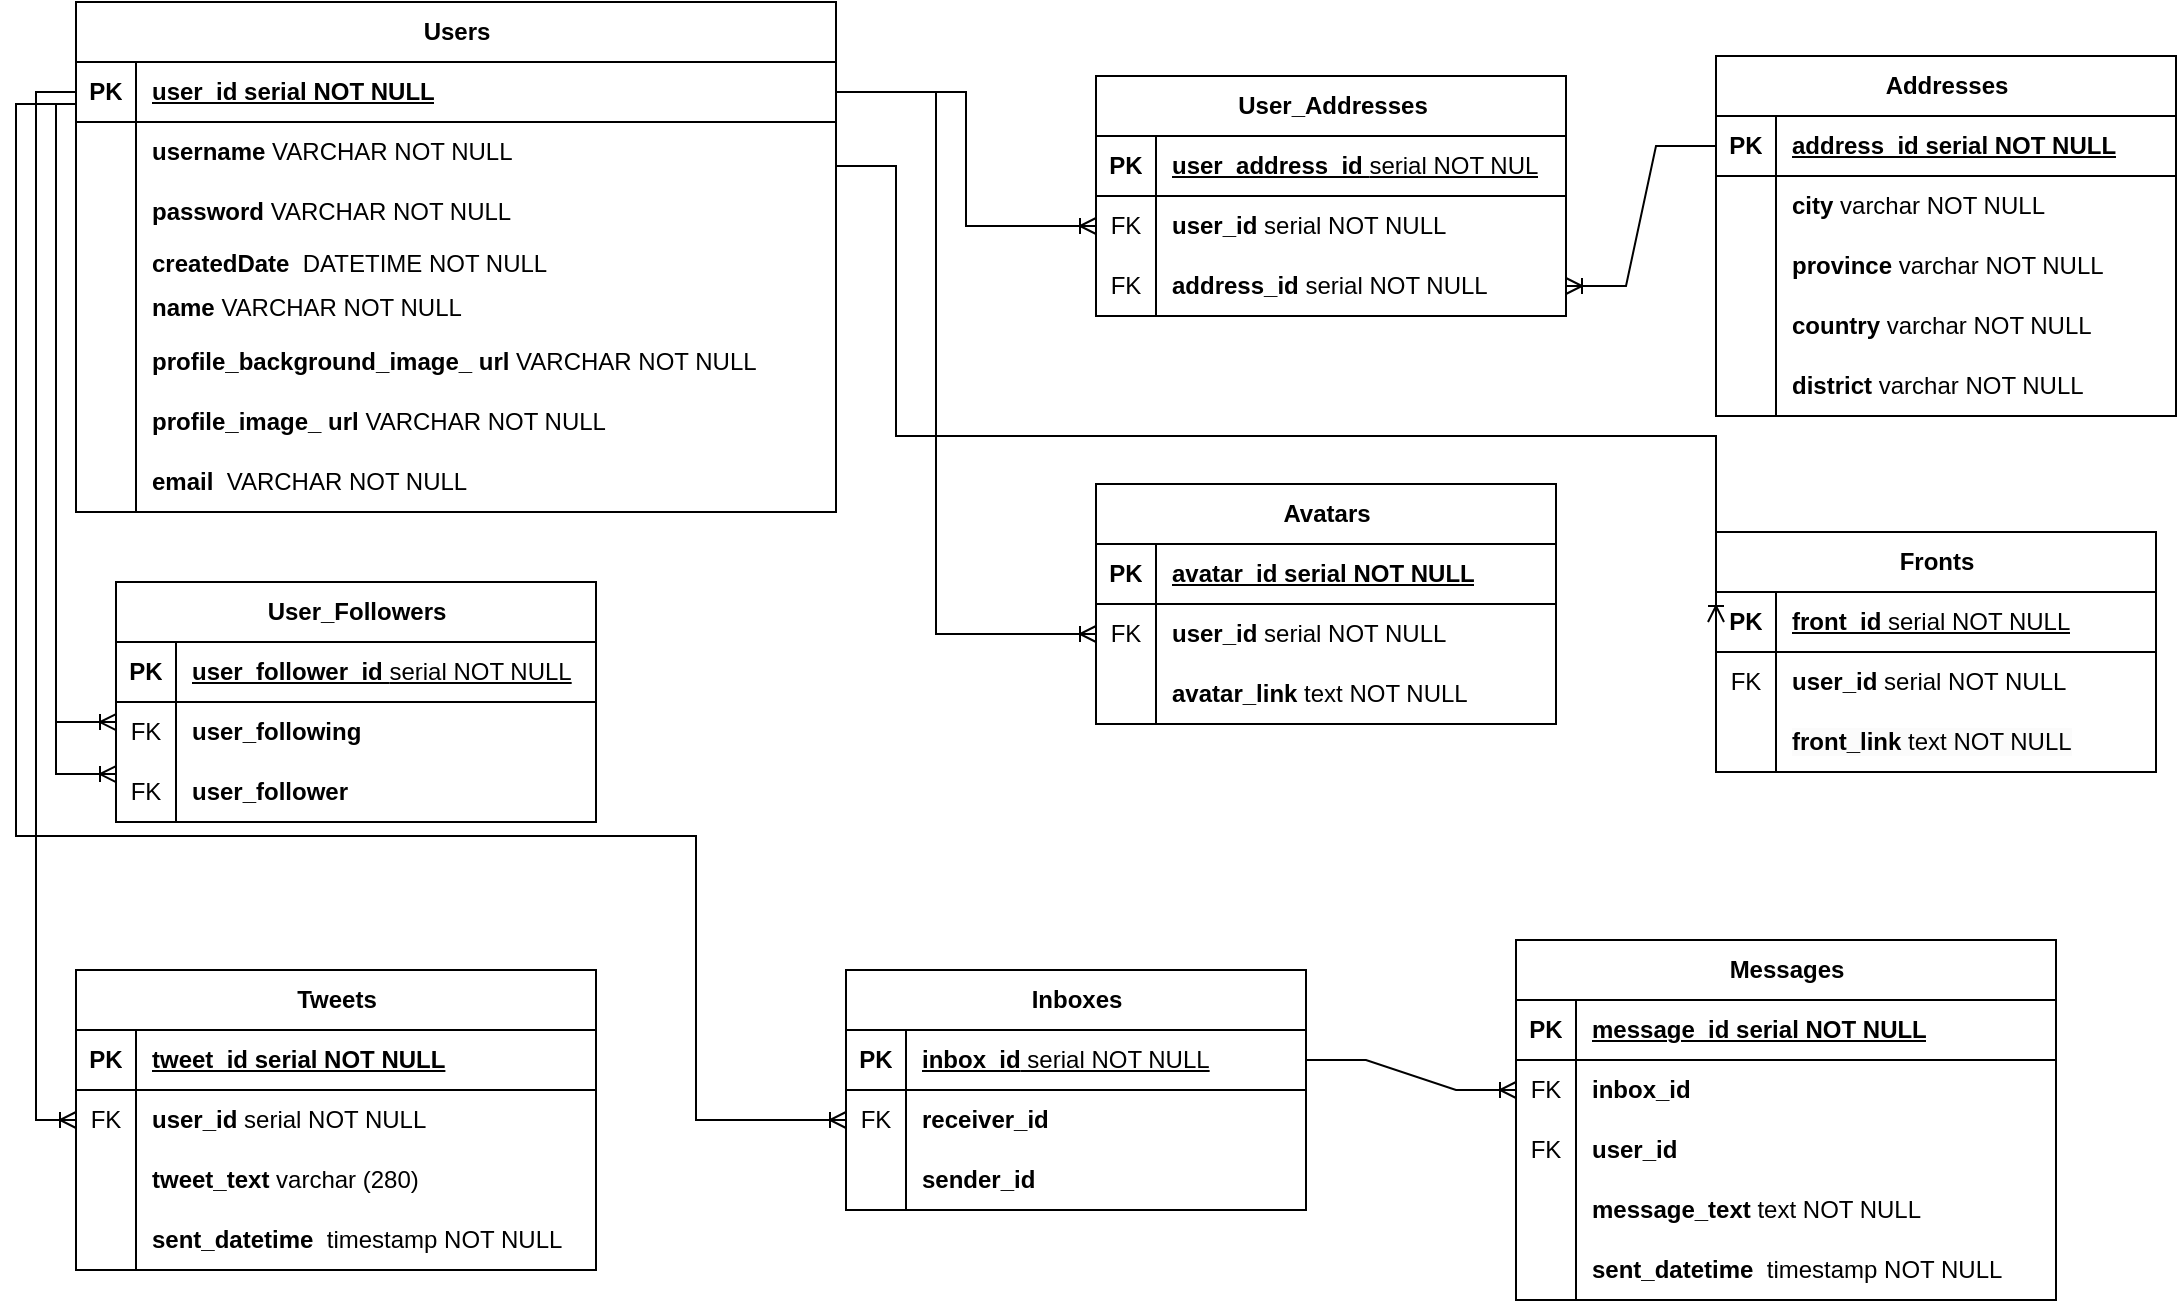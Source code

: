 <mxfile version="21.2.0" type="google">
  <diagram id="R2lEEEUBdFMjLlhIrx00" name="Page-1">
    <mxGraphModel grid="1" page="1" gridSize="10" guides="1" tooltips="1" connect="1" arrows="1" fold="1" pageScale="1" pageWidth="1169" pageHeight="827" math="0" shadow="0" extFonts="Permanent Marker^https://fonts.googleapis.com/css?family=Permanent+Marker">
      <root>
        <mxCell id="0" />
        <mxCell id="1" parent="0" />
        <mxCell id="iEauMh57L8c1Op7LTN9A-1" value="" style="shape=partialRectangle;overflow=hidden;connectable=0;fillColor=none;top=0;left=0;bottom=0;right=0;" vertex="1" parent="1">
          <mxGeometry x="50" y="156" width="30" height="30" as="geometry">
            <mxRectangle width="30" height="30" as="alternateBounds" />
          </mxGeometry>
        </mxCell>
        <mxCell id="iEauMh57L8c1Op7LTN9A-2" value="" style="shape=partialRectangle;collapsible=0;dropTarget=0;pointerEvents=0;fillColor=none;points=[[0,0.5],[1,0.5]];portConstraint=eastwest;top=0;left=0;right=0;bottom=0;movable=0;resizable=0;rotatable=0;deletable=0;editable=0;locked=1;connectable=0;" vertex="1" parent="1">
          <mxGeometry x="440" y="180" width="250" height="30" as="geometry" />
        </mxCell>
        <mxCell id="iEauMh57L8c1Op7LTN9A-3" value="" style="shape=partialRectangle;overflow=hidden;connectable=0;fillColor=none;top=0;left=0;bottom=0;right=0;" vertex="1" parent="iEauMh57L8c1Op7LTN9A-2">
          <mxGeometry width="30" height="30" as="geometry">
            <mxRectangle width="30" height="30" as="alternateBounds" />
          </mxGeometry>
        </mxCell>
        <mxCell id="iEauMh57L8c1Op7LTN9A-4" value="Users" style="shape=table;startSize=30;container=1;collapsible=1;childLayout=tableLayout;fixedRows=1;rowLines=0;fontStyle=1;align=center;resizeLast=1;html=1;" vertex="1" parent="1">
          <mxGeometry x="60" y="29" width="380" height="255" as="geometry" />
        </mxCell>
        <mxCell id="iEauMh57L8c1Op7LTN9A-5" value="" style="shape=tableRow;horizontal=0;startSize=0;swimlaneHead=0;swimlaneBody=0;fillColor=none;collapsible=0;dropTarget=0;points=[[0,0.5],[1,0.5]];portConstraint=eastwest;top=0;left=0;right=0;bottom=1;" vertex="1" parent="iEauMh57L8c1Op7LTN9A-4">
          <mxGeometry y="30" width="380" height="30" as="geometry" />
        </mxCell>
        <mxCell id="iEauMh57L8c1Op7LTN9A-6" value="PK" style="shape=partialRectangle;connectable=0;fillColor=none;top=0;left=0;bottom=0;right=0;fontStyle=1;overflow=hidden;whiteSpace=wrap;html=1;" vertex="1" parent="iEauMh57L8c1Op7LTN9A-5">
          <mxGeometry width="30" height="30" as="geometry">
            <mxRectangle width="30" height="30" as="alternateBounds" />
          </mxGeometry>
        </mxCell>
        <mxCell id="iEauMh57L8c1Op7LTN9A-7" value="user_id serial NOT NULL" style="shape=partialRectangle;connectable=0;fillColor=none;top=0;left=0;bottom=0;right=0;align=left;spacingLeft=6;fontStyle=5;overflow=hidden;whiteSpace=wrap;html=1;" vertex="1" parent="iEauMh57L8c1Op7LTN9A-5">
          <mxGeometry x="30" width="350" height="30" as="geometry">
            <mxRectangle width="350" height="30" as="alternateBounds" />
          </mxGeometry>
        </mxCell>
        <mxCell id="iEauMh57L8c1Op7LTN9A-8" value="" style="shape=tableRow;horizontal=0;startSize=0;swimlaneHead=0;swimlaneBody=0;fillColor=none;collapsible=0;dropTarget=0;points=[[0,0.5],[1,0.5]];portConstraint=eastwest;top=0;left=0;right=0;bottom=0;" vertex="1" parent="iEauMh57L8c1Op7LTN9A-4">
          <mxGeometry y="60" width="380" height="30" as="geometry" />
        </mxCell>
        <mxCell id="iEauMh57L8c1Op7LTN9A-9" value="" style="shape=partialRectangle;connectable=0;fillColor=none;top=0;left=0;bottom=0;right=0;editable=1;overflow=hidden;whiteSpace=wrap;html=1;" vertex="1" parent="iEauMh57L8c1Op7LTN9A-8">
          <mxGeometry width="30" height="30" as="geometry">
            <mxRectangle width="30" height="30" as="alternateBounds" />
          </mxGeometry>
        </mxCell>
        <mxCell id="iEauMh57L8c1Op7LTN9A-10" value="&lt;b&gt;username&lt;/b&gt; VARCHAR NOT NULL" style="shape=partialRectangle;connectable=0;fillColor=none;top=0;left=0;bottom=0;right=0;align=left;spacingLeft=6;overflow=hidden;whiteSpace=wrap;html=1;" vertex="1" parent="iEauMh57L8c1Op7LTN9A-8">
          <mxGeometry x="30" width="350" height="30" as="geometry">
            <mxRectangle width="350" height="30" as="alternateBounds" />
          </mxGeometry>
        </mxCell>
        <mxCell id="iEauMh57L8c1Op7LTN9A-11" value="" style="shape=tableRow;horizontal=0;startSize=0;swimlaneHead=0;swimlaneBody=0;fillColor=none;collapsible=0;dropTarget=0;points=[[0,0.5],[1,0.5]];portConstraint=eastwest;top=0;left=0;right=0;bottom=0;" vertex="1" parent="iEauMh57L8c1Op7LTN9A-4">
          <mxGeometry y="90" width="380" height="30" as="geometry" />
        </mxCell>
        <mxCell id="iEauMh57L8c1Op7LTN9A-12" value="" style="shape=partialRectangle;connectable=0;fillColor=none;top=0;left=0;bottom=0;right=0;editable=1;overflow=hidden;whiteSpace=wrap;html=1;" vertex="1" parent="iEauMh57L8c1Op7LTN9A-11">
          <mxGeometry width="30" height="30" as="geometry">
            <mxRectangle width="30" height="30" as="alternateBounds" />
          </mxGeometry>
        </mxCell>
        <mxCell id="iEauMh57L8c1Op7LTN9A-13" value="&lt;b&gt;password &lt;/b&gt;VARCHAR NOT NULL" style="shape=partialRectangle;connectable=0;fillColor=none;top=0;left=0;bottom=0;right=0;align=left;spacingLeft=6;overflow=hidden;whiteSpace=wrap;html=1;" vertex="1" parent="iEauMh57L8c1Op7LTN9A-11">
          <mxGeometry x="30" width="350" height="30" as="geometry">
            <mxRectangle width="350" height="30" as="alternateBounds" />
          </mxGeometry>
        </mxCell>
        <mxCell id="iEauMh57L8c1Op7LTN9A-14" value="" style="shape=tableRow;horizontal=0;startSize=0;swimlaneHead=0;swimlaneBody=0;fillColor=none;collapsible=0;dropTarget=0;points=[[0,0.5],[1,0.5]];portConstraint=eastwest;top=0;left=0;right=0;bottom=0;" vertex="1" parent="iEauMh57L8c1Op7LTN9A-4">
          <mxGeometry y="120" width="380" height="21" as="geometry" />
        </mxCell>
        <mxCell id="iEauMh57L8c1Op7LTN9A-15" value="" style="shape=partialRectangle;connectable=0;fillColor=none;top=0;left=0;bottom=0;right=0;editable=1;overflow=hidden;whiteSpace=wrap;html=1;" vertex="1" parent="iEauMh57L8c1Op7LTN9A-14">
          <mxGeometry width="30" height="21" as="geometry">
            <mxRectangle width="30" height="21" as="alternateBounds" />
          </mxGeometry>
        </mxCell>
        <mxCell id="iEauMh57L8c1Op7LTN9A-16" value="&lt;b&gt;createdDate&lt;/b&gt;&amp;nbsp; DATETIME NOT NULL" style="shape=partialRectangle;connectable=0;fillColor=none;top=0;left=0;bottom=0;right=0;align=left;spacingLeft=6;overflow=hidden;whiteSpace=wrap;html=1;" vertex="1" parent="iEauMh57L8c1Op7LTN9A-14">
          <mxGeometry x="30" width="350" height="21" as="geometry">
            <mxRectangle width="350" height="21" as="alternateBounds" />
          </mxGeometry>
        </mxCell>
        <mxCell id="iEauMh57L8c1Op7LTN9A-17" value="" style="shape=tableRow;horizontal=0;startSize=0;swimlaneHead=0;swimlaneBody=0;fillColor=none;collapsible=0;dropTarget=0;points=[[0,0.5],[1,0.5]];portConstraint=eastwest;top=0;left=0;right=0;bottom=0;" vertex="1" parent="iEauMh57L8c1Op7LTN9A-4">
          <mxGeometry y="141" width="380" height="24" as="geometry" />
        </mxCell>
        <mxCell id="iEauMh57L8c1Op7LTN9A-18" value="" style="shape=partialRectangle;connectable=0;fillColor=none;top=0;left=0;bottom=0;right=0;editable=1;overflow=hidden;whiteSpace=wrap;html=1;" vertex="1" parent="iEauMh57L8c1Op7LTN9A-17">
          <mxGeometry width="30" height="24" as="geometry">
            <mxRectangle width="30" height="24" as="alternateBounds" />
          </mxGeometry>
        </mxCell>
        <mxCell id="iEauMh57L8c1Op7LTN9A-19" value="&lt;b&gt;name &lt;/b&gt;VARCHAR NOT NULL" style="shape=partialRectangle;connectable=0;fillColor=none;top=0;left=0;bottom=0;right=0;align=left;spacingLeft=6;overflow=hidden;whiteSpace=wrap;html=1;" vertex="1" parent="iEauMh57L8c1Op7LTN9A-17">
          <mxGeometry x="30" width="350" height="24" as="geometry">
            <mxRectangle width="350" height="24" as="alternateBounds" />
          </mxGeometry>
        </mxCell>
        <mxCell id="sbYL983je4yupToHjWWg-1" value="" style="shape=tableRow;horizontal=0;startSize=0;swimlaneHead=0;swimlaneBody=0;fillColor=none;collapsible=0;dropTarget=0;points=[[0,0.5],[1,0.5]];portConstraint=eastwest;top=0;left=0;right=0;bottom=0;" vertex="1" parent="iEauMh57L8c1Op7LTN9A-4">
          <mxGeometry y="165" width="380" height="30" as="geometry" />
        </mxCell>
        <mxCell id="sbYL983je4yupToHjWWg-2" value="" style="shape=partialRectangle;connectable=0;fillColor=none;top=0;left=0;bottom=0;right=0;editable=1;overflow=hidden;whiteSpace=wrap;html=1;" vertex="1" parent="sbYL983je4yupToHjWWg-1">
          <mxGeometry width="30" height="30" as="geometry">
            <mxRectangle width="30" height="30" as="alternateBounds" />
          </mxGeometry>
        </mxCell>
        <mxCell id="sbYL983je4yupToHjWWg-3" value="&lt;b&gt;profile_background_image_ url&lt;/b&gt; VARCHAR NOT NULL" style="shape=partialRectangle;connectable=0;fillColor=none;top=0;left=0;bottom=0;right=0;align=left;spacingLeft=6;overflow=hidden;whiteSpace=wrap;html=1;" vertex="1" parent="sbYL983je4yupToHjWWg-1">
          <mxGeometry x="30" width="350" height="30" as="geometry">
            <mxRectangle width="350" height="30" as="alternateBounds" />
          </mxGeometry>
        </mxCell>
        <mxCell id="sbYL983je4yupToHjWWg-4" value="" style="shape=tableRow;horizontal=0;startSize=0;swimlaneHead=0;swimlaneBody=0;fillColor=none;collapsible=0;dropTarget=0;points=[[0,0.5],[1,0.5]];portConstraint=eastwest;top=0;left=0;right=0;bottom=0;" vertex="1" parent="iEauMh57L8c1Op7LTN9A-4">
          <mxGeometry y="195" width="380" height="30" as="geometry" />
        </mxCell>
        <mxCell id="sbYL983je4yupToHjWWg-5" value="" style="shape=partialRectangle;connectable=0;fillColor=none;top=0;left=0;bottom=0;right=0;editable=1;overflow=hidden;whiteSpace=wrap;html=1;" vertex="1" parent="sbYL983je4yupToHjWWg-4">
          <mxGeometry width="30" height="30" as="geometry">
            <mxRectangle width="30" height="30" as="alternateBounds" />
          </mxGeometry>
        </mxCell>
        <mxCell id="sbYL983je4yupToHjWWg-6" value="&lt;b&gt;profile_image_ url&lt;/b&gt; VARCHAR NOT NULL" style="shape=partialRectangle;connectable=1;fillColor=none;top=0;left=0;bottom=0;right=0;align=left;spacingLeft=6;overflow=hidden;whiteSpace=wrap;html=1;movable=1;resizable=1;rotatable=1;deletable=1;editable=1;locked=0;" vertex="1" parent="sbYL983je4yupToHjWWg-4">
          <mxGeometry x="30" width="350" height="30" as="geometry">
            <mxRectangle width="350" height="30" as="alternateBounds" />
          </mxGeometry>
        </mxCell>
        <mxCell id="sbYL983je4yupToHjWWg-29" value="" style="shape=tableRow;horizontal=0;startSize=0;swimlaneHead=0;swimlaneBody=0;fillColor=none;collapsible=0;dropTarget=0;points=[[0,0.5],[1,0.5]];portConstraint=eastwest;top=0;left=0;right=0;bottom=0;" vertex="1" parent="iEauMh57L8c1Op7LTN9A-4">
          <mxGeometry y="225" width="380" height="30" as="geometry" />
        </mxCell>
        <mxCell id="sbYL983je4yupToHjWWg-30" value="" style="shape=partialRectangle;connectable=0;fillColor=none;top=0;left=0;bottom=0;right=0;editable=1;overflow=hidden;whiteSpace=wrap;html=1;" vertex="1" parent="sbYL983je4yupToHjWWg-29">
          <mxGeometry width="30" height="30" as="geometry">
            <mxRectangle width="30" height="30" as="alternateBounds" />
          </mxGeometry>
        </mxCell>
        <mxCell id="sbYL983je4yupToHjWWg-31" value="&lt;b&gt;email&lt;/b&gt;&amp;nbsp; VARCHAR NOT NULL" style="shape=partialRectangle;connectable=0;fillColor=none;top=0;left=0;bottom=0;right=0;align=left;spacingLeft=6;overflow=hidden;whiteSpace=wrap;html=1;" vertex="1" parent="sbYL983je4yupToHjWWg-29">
          <mxGeometry x="30" width="350" height="30" as="geometry">
            <mxRectangle width="350" height="30" as="alternateBounds" />
          </mxGeometry>
        </mxCell>
        <mxCell id="iEauMh57L8c1Op7LTN9A-20" value="Addresses" style="shape=table;startSize=30;container=1;collapsible=1;childLayout=tableLayout;fixedRows=1;rowLines=0;fontStyle=1;align=center;resizeLast=1;html=1;" vertex="1" parent="1">
          <mxGeometry x="880" y="56" width="230" height="180" as="geometry" />
        </mxCell>
        <mxCell id="iEauMh57L8c1Op7LTN9A-21" value="" style="shape=tableRow;horizontal=0;startSize=0;swimlaneHead=0;swimlaneBody=0;fillColor=none;collapsible=0;dropTarget=0;points=[[0,0.5],[1,0.5]];portConstraint=eastwest;top=0;left=0;right=0;bottom=1;" vertex="1" parent="iEauMh57L8c1Op7LTN9A-20">
          <mxGeometry y="30" width="230" height="30" as="geometry" />
        </mxCell>
        <mxCell id="iEauMh57L8c1Op7LTN9A-22" value="PK" style="shape=partialRectangle;connectable=0;fillColor=none;top=0;left=0;bottom=0;right=0;fontStyle=1;overflow=hidden;whiteSpace=wrap;html=1;" vertex="1" parent="iEauMh57L8c1Op7LTN9A-21">
          <mxGeometry width="30" height="30" as="geometry">
            <mxRectangle width="30" height="30" as="alternateBounds" />
          </mxGeometry>
        </mxCell>
        <mxCell id="iEauMh57L8c1Op7LTN9A-23" value="address_id serial NOT NULL" style="shape=partialRectangle;connectable=0;fillColor=none;top=0;left=0;bottom=0;right=0;align=left;spacingLeft=6;fontStyle=5;overflow=hidden;whiteSpace=wrap;html=1;" vertex="1" parent="iEauMh57L8c1Op7LTN9A-21">
          <mxGeometry x="30" width="200" height="30" as="geometry">
            <mxRectangle width="200" height="30" as="alternateBounds" />
          </mxGeometry>
        </mxCell>
        <mxCell id="iEauMh57L8c1Op7LTN9A-24" value="" style="shape=tableRow;horizontal=0;startSize=0;swimlaneHead=0;swimlaneBody=0;fillColor=none;collapsible=0;dropTarget=0;points=[[0,0.5],[1,0.5]];portConstraint=eastwest;top=0;left=0;right=0;bottom=0;" vertex="1" parent="iEauMh57L8c1Op7LTN9A-20">
          <mxGeometry y="60" width="230" height="30" as="geometry" />
        </mxCell>
        <mxCell id="iEauMh57L8c1Op7LTN9A-25" value="" style="shape=partialRectangle;connectable=0;fillColor=none;top=0;left=0;bottom=0;right=0;editable=1;overflow=hidden;whiteSpace=wrap;html=1;" vertex="1" parent="iEauMh57L8c1Op7LTN9A-24">
          <mxGeometry width="30" height="30" as="geometry">
            <mxRectangle width="30" height="30" as="alternateBounds" />
          </mxGeometry>
        </mxCell>
        <mxCell id="iEauMh57L8c1Op7LTN9A-26" value="&lt;b&gt;city &lt;/b&gt;varchar NOT NULL" style="shape=partialRectangle;connectable=0;fillColor=none;top=0;left=0;bottom=0;right=0;align=left;spacingLeft=6;overflow=hidden;whiteSpace=wrap;html=1;" vertex="1" parent="iEauMh57L8c1Op7LTN9A-24">
          <mxGeometry x="30" width="200" height="30" as="geometry">
            <mxRectangle width="200" height="30" as="alternateBounds" />
          </mxGeometry>
        </mxCell>
        <mxCell id="iEauMh57L8c1Op7LTN9A-27" value="" style="shape=tableRow;horizontal=0;startSize=0;swimlaneHead=0;swimlaneBody=0;fillColor=none;collapsible=0;dropTarget=0;points=[[0,0.5],[1,0.5]];portConstraint=eastwest;top=0;left=0;right=0;bottom=0;" vertex="1" parent="iEauMh57L8c1Op7LTN9A-20">
          <mxGeometry y="90" width="230" height="30" as="geometry" />
        </mxCell>
        <mxCell id="iEauMh57L8c1Op7LTN9A-28" value="" style="shape=partialRectangle;connectable=0;fillColor=none;top=0;left=0;bottom=0;right=0;editable=1;overflow=hidden;whiteSpace=wrap;html=1;" vertex="1" parent="iEauMh57L8c1Op7LTN9A-27">
          <mxGeometry width="30" height="30" as="geometry">
            <mxRectangle width="30" height="30" as="alternateBounds" />
          </mxGeometry>
        </mxCell>
        <mxCell id="iEauMh57L8c1Op7LTN9A-29" value="&lt;b&gt;province&lt;/b&gt; varchar NOT NULL" style="shape=partialRectangle;connectable=0;fillColor=none;top=0;left=0;bottom=0;right=0;align=left;spacingLeft=6;overflow=hidden;whiteSpace=wrap;html=1;" vertex="1" parent="iEauMh57L8c1Op7LTN9A-27">
          <mxGeometry x="30" width="200" height="30" as="geometry">
            <mxRectangle width="200" height="30" as="alternateBounds" />
          </mxGeometry>
        </mxCell>
        <mxCell id="iEauMh57L8c1Op7LTN9A-30" value="" style="shape=tableRow;horizontal=0;startSize=0;swimlaneHead=0;swimlaneBody=0;fillColor=none;collapsible=0;dropTarget=0;points=[[0,0.5],[1,0.5]];portConstraint=eastwest;top=0;left=0;right=0;bottom=0;" vertex="1" parent="iEauMh57L8c1Op7LTN9A-20">
          <mxGeometry y="120" width="230" height="30" as="geometry" />
        </mxCell>
        <mxCell id="iEauMh57L8c1Op7LTN9A-31" value="" style="shape=partialRectangle;connectable=0;fillColor=none;top=0;left=0;bottom=0;right=0;editable=1;overflow=hidden;whiteSpace=wrap;html=1;" vertex="1" parent="iEauMh57L8c1Op7LTN9A-30">
          <mxGeometry width="30" height="30" as="geometry">
            <mxRectangle width="30" height="30" as="alternateBounds" />
          </mxGeometry>
        </mxCell>
        <mxCell id="iEauMh57L8c1Op7LTN9A-32" value="&lt;b&gt;country&lt;/b&gt; varchar NOT NULL" style="shape=partialRectangle;connectable=0;fillColor=none;top=0;left=0;bottom=0;right=0;align=left;spacingLeft=6;overflow=hidden;whiteSpace=wrap;html=1;" vertex="1" parent="iEauMh57L8c1Op7LTN9A-30">
          <mxGeometry x="30" width="200" height="30" as="geometry">
            <mxRectangle width="200" height="30" as="alternateBounds" />
          </mxGeometry>
        </mxCell>
        <mxCell id="iEauMh57L8c1Op7LTN9A-33" value="" style="shape=tableRow;horizontal=0;startSize=0;swimlaneHead=0;swimlaneBody=0;fillColor=none;collapsible=0;dropTarget=0;points=[[0,0.5],[1,0.5]];portConstraint=eastwest;top=0;left=0;right=0;bottom=0;" vertex="1" parent="iEauMh57L8c1Op7LTN9A-20">
          <mxGeometry y="150" width="230" height="30" as="geometry" />
        </mxCell>
        <mxCell id="iEauMh57L8c1Op7LTN9A-34" value="" style="shape=partialRectangle;connectable=0;fillColor=none;top=0;left=0;bottom=0;right=0;editable=1;overflow=hidden;whiteSpace=wrap;html=1;" vertex="1" parent="iEauMh57L8c1Op7LTN9A-33">
          <mxGeometry width="30" height="30" as="geometry">
            <mxRectangle width="30" height="30" as="alternateBounds" />
          </mxGeometry>
        </mxCell>
        <mxCell id="iEauMh57L8c1Op7LTN9A-35" value="&lt;b&gt;district&lt;/b&gt; varchar NOT NULL" style="shape=partialRectangle;connectable=0;fillColor=none;top=0;left=0;bottom=0;right=0;align=left;spacingLeft=6;overflow=hidden;whiteSpace=wrap;html=1;" vertex="1" parent="iEauMh57L8c1Op7LTN9A-33">
          <mxGeometry x="30" width="200" height="30" as="geometry">
            <mxRectangle width="200" height="30" as="alternateBounds" />
          </mxGeometry>
        </mxCell>
        <mxCell id="iEauMh57L8c1Op7LTN9A-36" value="User_Addresses" style="shape=table;startSize=30;container=1;collapsible=1;childLayout=tableLayout;fixedRows=1;rowLines=0;fontStyle=1;align=center;resizeLast=1;html=1;" vertex="1" parent="1">
          <mxGeometry x="570" y="66" width="235" height="120" as="geometry" />
        </mxCell>
        <mxCell id="iEauMh57L8c1Op7LTN9A-37" value="" style="shape=tableRow;horizontal=0;startSize=0;swimlaneHead=0;swimlaneBody=0;fillColor=none;collapsible=0;dropTarget=0;points=[[0,0.5],[1,0.5]];portConstraint=eastwest;top=0;left=0;right=0;bottom=1;" vertex="1" parent="iEauMh57L8c1Op7LTN9A-36">
          <mxGeometry y="30" width="235" height="30" as="geometry" />
        </mxCell>
        <mxCell id="iEauMh57L8c1Op7LTN9A-38" value="PK" style="shape=partialRectangle;connectable=0;fillColor=none;top=0;left=0;bottom=0;right=0;fontStyle=1;overflow=hidden;whiteSpace=wrap;html=1;" vertex="1" parent="iEauMh57L8c1Op7LTN9A-37">
          <mxGeometry width="30" height="30" as="geometry">
            <mxRectangle width="30" height="30" as="alternateBounds" />
          </mxGeometry>
        </mxCell>
        <mxCell id="iEauMh57L8c1Op7LTN9A-39" value="user_address_id &lt;span style=&quot;font-weight: normal;&quot;&gt;serial NOT NUL&lt;/span&gt;" style="shape=partialRectangle;connectable=0;fillColor=none;top=0;left=0;bottom=0;right=0;align=left;spacingLeft=6;fontStyle=5;overflow=hidden;whiteSpace=wrap;html=1;" vertex="1" parent="iEauMh57L8c1Op7LTN9A-37">
          <mxGeometry x="30" width="205" height="30" as="geometry">
            <mxRectangle width="205" height="30" as="alternateBounds" />
          </mxGeometry>
        </mxCell>
        <mxCell id="iEauMh57L8c1Op7LTN9A-40" value="" style="shape=tableRow;horizontal=0;startSize=0;swimlaneHead=0;swimlaneBody=0;fillColor=none;collapsible=0;dropTarget=0;points=[[0,0.5],[1,0.5]];portConstraint=eastwest;top=0;left=0;right=0;bottom=0;" vertex="1" parent="iEauMh57L8c1Op7LTN9A-36">
          <mxGeometry y="60" width="235" height="30" as="geometry" />
        </mxCell>
        <mxCell id="iEauMh57L8c1Op7LTN9A-41" value="FK" style="shape=partialRectangle;connectable=0;fillColor=none;top=0;left=0;bottom=0;right=0;editable=1;overflow=hidden;whiteSpace=wrap;html=1;" vertex="1" parent="iEauMh57L8c1Op7LTN9A-40">
          <mxGeometry width="30" height="30" as="geometry">
            <mxRectangle width="30" height="30" as="alternateBounds" />
          </mxGeometry>
        </mxCell>
        <mxCell id="iEauMh57L8c1Op7LTN9A-42" value="&lt;b&gt;user_id &lt;/b&gt;serial NOT NULL" style="shape=partialRectangle;connectable=0;fillColor=none;top=0;left=0;bottom=0;right=0;align=left;spacingLeft=6;overflow=hidden;whiteSpace=wrap;html=1;" vertex="1" parent="iEauMh57L8c1Op7LTN9A-40">
          <mxGeometry x="30" width="205" height="30" as="geometry">
            <mxRectangle width="205" height="30" as="alternateBounds" />
          </mxGeometry>
        </mxCell>
        <mxCell id="iEauMh57L8c1Op7LTN9A-43" value="" style="shape=tableRow;horizontal=0;startSize=0;swimlaneHead=0;swimlaneBody=0;fillColor=none;collapsible=0;dropTarget=0;points=[[0,0.5],[1,0.5]];portConstraint=eastwest;top=0;left=0;right=0;bottom=0;" vertex="1" parent="iEauMh57L8c1Op7LTN9A-36">
          <mxGeometry y="90" width="235" height="30" as="geometry" />
        </mxCell>
        <mxCell id="iEauMh57L8c1Op7LTN9A-44" value="FK" style="shape=partialRectangle;connectable=0;fillColor=none;top=0;left=0;bottom=0;right=0;editable=1;overflow=hidden;whiteSpace=wrap;html=1;" vertex="1" parent="iEauMh57L8c1Op7LTN9A-43">
          <mxGeometry width="30" height="30" as="geometry">
            <mxRectangle width="30" height="30" as="alternateBounds" />
          </mxGeometry>
        </mxCell>
        <mxCell id="iEauMh57L8c1Op7LTN9A-45" value="&lt;b&gt;address_id&amp;nbsp;&lt;/b&gt;serial NOT NULL" style="shape=partialRectangle;connectable=0;fillColor=none;top=0;left=0;bottom=0;right=0;align=left;spacingLeft=6;overflow=hidden;whiteSpace=wrap;html=1;" vertex="1" parent="iEauMh57L8c1Op7LTN9A-43">
          <mxGeometry x="30" width="205" height="30" as="geometry">
            <mxRectangle width="205" height="30" as="alternateBounds" />
          </mxGeometry>
        </mxCell>
        <mxCell id="iEauMh57L8c1Op7LTN9A-49" value="" style="edgeStyle=elbowEdgeStyle;fontSize=12;html=1;endArrow=ERoneToMany;rounded=0;exitX=1;exitY=0.5;exitDx=0;exitDy=0;entryX=0;entryY=0.5;entryDx=0;entryDy=0;" edge="1" parent="1" source="iEauMh57L8c1Op7LTN9A-5" target="iEauMh57L8c1Op7LTN9A-40">
          <mxGeometry width="100" height="100" relative="1" as="geometry">
            <mxPoint x="271" y="236" as="sourcePoint" />
            <mxPoint x="371" y="136" as="targetPoint" />
          </mxGeometry>
        </mxCell>
        <mxCell id="iEauMh57L8c1Op7LTN9A-50" value="" style="edgeStyle=entityRelationEdgeStyle;fontSize=12;html=1;endArrow=ERoneToMany;rounded=0;entryX=1;entryY=0.5;entryDx=0;entryDy=0;exitX=0;exitY=0.5;exitDx=0;exitDy=0;" edge="1" parent="1" source="iEauMh57L8c1Op7LTN9A-21" target="iEauMh57L8c1Op7LTN9A-43">
          <mxGeometry width="100" height="100" relative="1" as="geometry">
            <mxPoint x="395" y="236" as="sourcePoint" />
            <mxPoint x="495" y="136" as="targetPoint" />
          </mxGeometry>
        </mxCell>
        <mxCell id="iEauMh57L8c1Op7LTN9A-51" value="Avatars" style="shape=table;startSize=30;container=1;collapsible=1;childLayout=tableLayout;fixedRows=1;rowLines=0;fontStyle=1;align=center;resizeLast=1;html=1;" vertex="1" parent="1">
          <mxGeometry x="570" y="270" width="230" height="120" as="geometry" />
        </mxCell>
        <mxCell id="iEauMh57L8c1Op7LTN9A-52" value="" style="shape=tableRow;horizontal=0;startSize=0;swimlaneHead=0;swimlaneBody=0;fillColor=none;collapsible=0;dropTarget=0;points=[[0,0.5],[1,0.5]];portConstraint=eastwest;top=0;left=0;right=0;bottom=1;" vertex="1" parent="iEauMh57L8c1Op7LTN9A-51">
          <mxGeometry y="30" width="230" height="30" as="geometry" />
        </mxCell>
        <mxCell id="iEauMh57L8c1Op7LTN9A-53" value="PK" style="shape=partialRectangle;connectable=0;fillColor=none;top=0;left=0;bottom=0;right=0;fontStyle=1;overflow=hidden;whiteSpace=wrap;html=1;" vertex="1" parent="iEauMh57L8c1Op7LTN9A-52">
          <mxGeometry width="30" height="30" as="geometry">
            <mxRectangle width="30" height="30" as="alternateBounds" />
          </mxGeometry>
        </mxCell>
        <mxCell id="iEauMh57L8c1Op7LTN9A-54" value="avatar_id serial NOT NULL" style="shape=partialRectangle;connectable=0;fillColor=none;top=0;left=0;bottom=0;right=0;align=left;spacingLeft=6;fontStyle=5;overflow=hidden;whiteSpace=wrap;html=1;" vertex="1" parent="iEauMh57L8c1Op7LTN9A-52">
          <mxGeometry x="30" width="200" height="30" as="geometry">
            <mxRectangle width="200" height="30" as="alternateBounds" />
          </mxGeometry>
        </mxCell>
        <mxCell id="iEauMh57L8c1Op7LTN9A-55" value="" style="shape=tableRow;horizontal=0;startSize=0;swimlaneHead=0;swimlaneBody=0;fillColor=none;collapsible=0;dropTarget=0;points=[[0,0.5],[1,0.5]];portConstraint=eastwest;top=0;left=0;right=0;bottom=0;" vertex="1" parent="iEauMh57L8c1Op7LTN9A-51">
          <mxGeometry y="60" width="230" height="30" as="geometry" />
        </mxCell>
        <mxCell id="iEauMh57L8c1Op7LTN9A-56" value="FK" style="shape=partialRectangle;connectable=0;fillColor=none;top=0;left=0;bottom=0;right=0;editable=1;overflow=hidden;whiteSpace=wrap;html=1;" vertex="1" parent="iEauMh57L8c1Op7LTN9A-55">
          <mxGeometry width="30" height="30" as="geometry">
            <mxRectangle width="30" height="30" as="alternateBounds" />
          </mxGeometry>
        </mxCell>
        <mxCell id="iEauMh57L8c1Op7LTN9A-57" value="&lt;b style=&quot;border-color: var(--border-color);&quot;&gt;user_id&amp;nbsp;&lt;/b&gt;serial NOT NULL" style="shape=partialRectangle;connectable=0;fillColor=none;top=0;left=0;bottom=0;right=0;align=left;spacingLeft=6;overflow=hidden;whiteSpace=wrap;html=1;" vertex="1" parent="iEauMh57L8c1Op7LTN9A-55">
          <mxGeometry x="30" width="200" height="30" as="geometry">
            <mxRectangle width="200" height="30" as="alternateBounds" />
          </mxGeometry>
        </mxCell>
        <mxCell id="iEauMh57L8c1Op7LTN9A-58" value="" style="shape=tableRow;horizontal=0;startSize=0;swimlaneHead=0;swimlaneBody=0;fillColor=none;collapsible=0;dropTarget=0;points=[[0,0.5],[1,0.5]];portConstraint=eastwest;top=0;left=0;right=0;bottom=0;" vertex="1" parent="iEauMh57L8c1Op7LTN9A-51">
          <mxGeometry y="90" width="230" height="30" as="geometry" />
        </mxCell>
        <mxCell id="iEauMh57L8c1Op7LTN9A-59" value="" style="shape=partialRectangle;connectable=0;fillColor=none;top=0;left=0;bottom=0;right=0;editable=1;overflow=hidden;whiteSpace=wrap;html=1;" vertex="1" parent="iEauMh57L8c1Op7LTN9A-58">
          <mxGeometry width="30" height="30" as="geometry">
            <mxRectangle width="30" height="30" as="alternateBounds" />
          </mxGeometry>
        </mxCell>
        <mxCell id="iEauMh57L8c1Op7LTN9A-60" value="&lt;b&gt;avatar_link &lt;/b&gt;text NOT NULL" style="shape=partialRectangle;connectable=0;fillColor=none;top=0;left=0;bottom=0;right=0;align=left;spacingLeft=6;overflow=hidden;whiteSpace=wrap;html=1;" vertex="1" parent="iEauMh57L8c1Op7LTN9A-58">
          <mxGeometry x="30" width="200" height="30" as="geometry">
            <mxRectangle width="200" height="30" as="alternateBounds" />
          </mxGeometry>
        </mxCell>
        <mxCell id="iEauMh57L8c1Op7LTN9A-61" value="" style="edgeStyle=elbowEdgeStyle;fontSize=12;html=1;endArrow=ERoneToMany;rounded=0;exitX=1;exitY=0.5;exitDx=0;exitDy=0;entryX=0;entryY=0.5;entryDx=0;entryDy=0;" edge="1" parent="1" source="iEauMh57L8c1Op7LTN9A-5" target="iEauMh57L8c1Op7LTN9A-55">
          <mxGeometry width="100" height="100" relative="1" as="geometry">
            <mxPoint x="271" y="386" as="sourcePoint" />
            <mxPoint x="371" y="286" as="targetPoint" />
            <Array as="points">
              <mxPoint x="490" y="210" />
              <mxPoint x="291" y="266" />
            </Array>
          </mxGeometry>
        </mxCell>
        <mxCell id="iEauMh57L8c1Op7LTN9A-62" value="Tweets" style="shape=table;startSize=30;container=1;collapsible=1;childLayout=tableLayout;fixedRows=1;rowLines=0;fontStyle=1;align=center;resizeLast=1;html=1;" vertex="1" parent="1">
          <mxGeometry x="60" y="513" width="260" height="150" as="geometry" />
        </mxCell>
        <mxCell id="iEauMh57L8c1Op7LTN9A-63" value="" style="shape=tableRow;horizontal=0;startSize=0;swimlaneHead=0;swimlaneBody=0;fillColor=none;collapsible=0;dropTarget=0;points=[[0,0.5],[1,0.5]];portConstraint=eastwest;top=0;left=0;right=0;bottom=1;" vertex="1" parent="iEauMh57L8c1Op7LTN9A-62">
          <mxGeometry y="30" width="260" height="30" as="geometry" />
        </mxCell>
        <mxCell id="iEauMh57L8c1Op7LTN9A-64" value="PK" style="shape=partialRectangle;connectable=0;fillColor=none;top=0;left=0;bottom=0;right=0;fontStyle=1;overflow=hidden;whiteSpace=wrap;html=1;" vertex="1" parent="iEauMh57L8c1Op7LTN9A-63">
          <mxGeometry width="30" height="30" as="geometry">
            <mxRectangle width="30" height="30" as="alternateBounds" />
          </mxGeometry>
        </mxCell>
        <mxCell id="iEauMh57L8c1Op7LTN9A-65" value="tweet_id serial NOT NULL" style="shape=partialRectangle;connectable=0;fillColor=none;top=0;left=0;bottom=0;right=0;align=left;spacingLeft=6;fontStyle=5;overflow=hidden;whiteSpace=wrap;html=1;" vertex="1" parent="iEauMh57L8c1Op7LTN9A-63">
          <mxGeometry x="30" width="230" height="30" as="geometry">
            <mxRectangle width="230" height="30" as="alternateBounds" />
          </mxGeometry>
        </mxCell>
        <mxCell id="iEauMh57L8c1Op7LTN9A-66" value="" style="shape=tableRow;horizontal=0;startSize=0;swimlaneHead=0;swimlaneBody=0;fillColor=none;collapsible=0;dropTarget=0;points=[[0,0.5],[1,0.5]];portConstraint=eastwest;top=0;left=0;right=0;bottom=0;" vertex="1" parent="iEauMh57L8c1Op7LTN9A-62">
          <mxGeometry y="60" width="260" height="30" as="geometry" />
        </mxCell>
        <mxCell id="iEauMh57L8c1Op7LTN9A-67" value="FK" style="shape=partialRectangle;connectable=0;fillColor=none;top=0;left=0;bottom=0;right=0;editable=1;overflow=hidden;whiteSpace=wrap;html=1;" vertex="1" parent="iEauMh57L8c1Op7LTN9A-66">
          <mxGeometry width="30" height="30" as="geometry">
            <mxRectangle width="30" height="30" as="alternateBounds" />
          </mxGeometry>
        </mxCell>
        <mxCell id="iEauMh57L8c1Op7LTN9A-68" value="&lt;b&gt;user_id&lt;/b&gt; serial NOT NULL" style="shape=partialRectangle;connectable=0;fillColor=none;top=0;left=0;bottom=0;right=0;align=left;spacingLeft=6;overflow=hidden;whiteSpace=wrap;html=1;" vertex="1" parent="iEauMh57L8c1Op7LTN9A-66">
          <mxGeometry x="30" width="230" height="30" as="geometry">
            <mxRectangle width="230" height="30" as="alternateBounds" />
          </mxGeometry>
        </mxCell>
        <mxCell id="iEauMh57L8c1Op7LTN9A-69" value="" style="shape=tableRow;horizontal=0;startSize=0;swimlaneHead=0;swimlaneBody=0;fillColor=none;collapsible=0;dropTarget=0;points=[[0,0.5],[1,0.5]];portConstraint=eastwest;top=0;left=0;right=0;bottom=0;" vertex="1" parent="iEauMh57L8c1Op7LTN9A-62">
          <mxGeometry y="90" width="260" height="30" as="geometry" />
        </mxCell>
        <mxCell id="iEauMh57L8c1Op7LTN9A-70" value="" style="shape=partialRectangle;connectable=0;fillColor=none;top=0;left=0;bottom=0;right=0;editable=1;overflow=hidden;whiteSpace=wrap;html=1;" vertex="1" parent="iEauMh57L8c1Op7LTN9A-69">
          <mxGeometry width="30" height="30" as="geometry">
            <mxRectangle width="30" height="30" as="alternateBounds" />
          </mxGeometry>
        </mxCell>
        <mxCell id="iEauMh57L8c1Op7LTN9A-71" value="&lt;b&gt;tweet_text &lt;/b&gt;varchar (280)&amp;nbsp;" style="shape=partialRectangle;connectable=0;fillColor=none;top=0;left=0;bottom=0;right=0;align=left;spacingLeft=6;overflow=hidden;whiteSpace=wrap;html=1;" vertex="1" parent="iEauMh57L8c1Op7LTN9A-69">
          <mxGeometry x="30" width="230" height="30" as="geometry">
            <mxRectangle width="230" height="30" as="alternateBounds" />
          </mxGeometry>
        </mxCell>
        <mxCell id="iEauMh57L8c1Op7LTN9A-72" value="" style="shape=tableRow;horizontal=0;startSize=0;swimlaneHead=0;swimlaneBody=0;fillColor=none;collapsible=0;dropTarget=0;points=[[0,0.5],[1,0.5]];portConstraint=eastwest;top=0;left=0;right=0;bottom=0;" vertex="1" parent="iEauMh57L8c1Op7LTN9A-62">
          <mxGeometry y="120" width="260" height="30" as="geometry" />
        </mxCell>
        <mxCell id="iEauMh57L8c1Op7LTN9A-73" value="" style="shape=partialRectangle;connectable=0;fillColor=none;top=0;left=0;bottom=0;right=0;editable=1;overflow=hidden;whiteSpace=wrap;html=1;" vertex="1" parent="iEauMh57L8c1Op7LTN9A-72">
          <mxGeometry width="30" height="30" as="geometry">
            <mxRectangle width="30" height="30" as="alternateBounds" />
          </mxGeometry>
        </mxCell>
        <mxCell id="iEauMh57L8c1Op7LTN9A-74" value="&lt;b style=&quot;border-color: var(--border-color);&quot;&gt;sent_datetime&amp;nbsp;&amp;nbsp;&lt;/b&gt;timestamp NOT NULL " style="shape=partialRectangle;connectable=0;fillColor=none;top=0;left=0;bottom=0;right=0;align=left;spacingLeft=6;overflow=hidden;whiteSpace=wrap;html=1;" vertex="1" parent="iEauMh57L8c1Op7LTN9A-72">
          <mxGeometry x="30" width="230" height="30" as="geometry">
            <mxRectangle width="230" height="30" as="alternateBounds" />
          </mxGeometry>
        </mxCell>
        <mxCell id="iEauMh57L8c1Op7LTN9A-75" value="Fronts" style="shape=table;startSize=30;container=1;collapsible=1;childLayout=tableLayout;fixedRows=1;rowLines=0;fontStyle=1;align=center;resizeLast=1;html=1;" vertex="1" parent="1">
          <mxGeometry x="880" y="294" width="220" height="120" as="geometry" />
        </mxCell>
        <mxCell id="iEauMh57L8c1Op7LTN9A-76" value="" style="shape=tableRow;horizontal=0;startSize=0;swimlaneHead=0;swimlaneBody=0;fillColor=none;collapsible=0;dropTarget=0;points=[[0,0.5],[1,0.5]];portConstraint=eastwest;top=0;left=0;right=0;bottom=1;" vertex="1" parent="iEauMh57L8c1Op7LTN9A-75">
          <mxGeometry y="30" width="220" height="30" as="geometry" />
        </mxCell>
        <mxCell id="iEauMh57L8c1Op7LTN9A-77" value="PK" style="shape=partialRectangle;connectable=0;fillColor=none;top=0;left=0;bottom=0;right=0;fontStyle=1;overflow=hidden;whiteSpace=wrap;html=1;" vertex="1" parent="iEauMh57L8c1Op7LTN9A-76">
          <mxGeometry width="30" height="30" as="geometry">
            <mxRectangle width="30" height="30" as="alternateBounds" />
          </mxGeometry>
        </mxCell>
        <mxCell id="iEauMh57L8c1Op7LTN9A-78" value="front_id &lt;span style=&quot;font-weight: normal;&quot;&gt;serial NOT NULL&lt;/span&gt;" style="shape=partialRectangle;connectable=0;fillColor=none;top=0;left=0;bottom=0;right=0;align=left;spacingLeft=6;fontStyle=5;overflow=hidden;whiteSpace=wrap;html=1;" vertex="1" parent="iEauMh57L8c1Op7LTN9A-76">
          <mxGeometry x="30" width="190" height="30" as="geometry">
            <mxRectangle width="190" height="30" as="alternateBounds" />
          </mxGeometry>
        </mxCell>
        <mxCell id="iEauMh57L8c1Op7LTN9A-79" value="" style="shape=tableRow;horizontal=0;startSize=0;swimlaneHead=0;swimlaneBody=0;fillColor=none;collapsible=0;dropTarget=0;points=[[0,0.5],[1,0.5]];portConstraint=eastwest;top=0;left=0;right=0;bottom=0;" vertex="1" parent="iEauMh57L8c1Op7LTN9A-75">
          <mxGeometry y="60" width="220" height="30" as="geometry" />
        </mxCell>
        <mxCell id="iEauMh57L8c1Op7LTN9A-80" value="FK" style="shape=partialRectangle;connectable=0;fillColor=none;top=0;left=0;bottom=0;right=0;editable=1;overflow=hidden;whiteSpace=wrap;html=1;" vertex="1" parent="iEauMh57L8c1Op7LTN9A-79">
          <mxGeometry width="30" height="30" as="geometry">
            <mxRectangle width="30" height="30" as="alternateBounds" />
          </mxGeometry>
        </mxCell>
        <mxCell id="iEauMh57L8c1Op7LTN9A-81" value="&lt;b style=&quot;border-color: var(--border-color);&quot;&gt;user_id&amp;nbsp;&lt;/b&gt;serial NOT NULL" style="shape=partialRectangle;connectable=0;fillColor=none;top=0;left=0;bottom=0;right=0;align=left;spacingLeft=6;overflow=hidden;whiteSpace=wrap;html=1;" vertex="1" parent="iEauMh57L8c1Op7LTN9A-79">
          <mxGeometry x="30" width="190" height="30" as="geometry">
            <mxRectangle width="190" height="30" as="alternateBounds" />
          </mxGeometry>
        </mxCell>
        <mxCell id="iEauMh57L8c1Op7LTN9A-82" value="" style="shape=tableRow;horizontal=0;startSize=0;swimlaneHead=0;swimlaneBody=0;fillColor=none;collapsible=0;dropTarget=0;points=[[0,0.5],[1,0.5]];portConstraint=eastwest;top=0;left=0;right=0;bottom=0;" vertex="1" parent="iEauMh57L8c1Op7LTN9A-75">
          <mxGeometry y="90" width="220" height="30" as="geometry" />
        </mxCell>
        <mxCell id="iEauMh57L8c1Op7LTN9A-83" value="" style="shape=partialRectangle;connectable=0;fillColor=none;top=0;left=0;bottom=0;right=0;editable=1;overflow=hidden;whiteSpace=wrap;html=1;" vertex="1" parent="iEauMh57L8c1Op7LTN9A-82">
          <mxGeometry width="30" height="30" as="geometry">
            <mxRectangle width="30" height="30" as="alternateBounds" />
          </mxGeometry>
        </mxCell>
        <mxCell id="iEauMh57L8c1Op7LTN9A-84" value="&lt;b style=&quot;border-color: var(--border-color); color: rgb(0, 0, 0); font-family: Helvetica; font-size: 12px; font-style: normal; font-variant-ligatures: normal; font-variant-caps: normal; letter-spacing: normal; orphans: 2; text-align: left; text-indent: 0px; text-transform: none; widows: 2; word-spacing: 0px; -webkit-text-stroke-width: 0px; background-color: rgb(251, 251, 251); text-decoration-thickness: initial; text-decoration-style: initial; text-decoration-color: initial;&quot;&gt;front_link&lt;span&gt;&amp;nbsp;&lt;/span&gt;&lt;/b&gt;&lt;span style=&quot;color: rgb(0, 0, 0); font-family: Helvetica; font-size: 12px; font-style: normal; font-variant-ligatures: normal; font-variant-caps: normal; font-weight: 400; letter-spacing: normal; orphans: 2; text-align: left; text-indent: 0px; text-transform: none; widows: 2; word-spacing: 0px; -webkit-text-stroke-width: 0px; background-color: rgb(251, 251, 251); text-decoration-thickness: initial; text-decoration-style: initial; text-decoration-color: initial; float: none; display: inline !important;&quot;&gt;text NOT NULL&lt;/span&gt;" style="shape=partialRectangle;connectable=0;fillColor=none;top=0;left=0;bottom=0;right=0;align=left;spacingLeft=6;overflow=hidden;whiteSpace=wrap;html=1;" vertex="1" parent="iEauMh57L8c1Op7LTN9A-82">
          <mxGeometry x="30" width="190" height="30" as="geometry">
            <mxRectangle width="190" height="30" as="alternateBounds" />
          </mxGeometry>
        </mxCell>
        <mxCell id="iEauMh57L8c1Op7LTN9A-85" value="" style="edgeStyle=orthogonalEdgeStyle;fontSize=12;html=1;endArrow=ERoneToMany;rounded=0;exitX=1;exitY=0.5;exitDx=0;exitDy=0;entryX=0;entryY=0.5;entryDx=0;entryDy=0;" edge="1" parent="1" source="iEauMh57L8c1Op7LTN9A-5" target="iEauMh57L8c1Op7LTN9A-76">
          <mxGeometry width="100" height="100" relative="1" as="geometry">
            <mxPoint x="271" y="386" as="sourcePoint" />
            <mxPoint x="571" y="246" as="targetPoint" />
            <Array as="points">
              <mxPoint x="440" y="111" />
              <mxPoint x="470" y="111" />
              <mxPoint x="470" y="246" />
              <mxPoint x="880" y="246" />
            </Array>
          </mxGeometry>
        </mxCell>
        <mxCell id="iEauMh57L8c1Op7LTN9A-86" value="" style="edgeStyle=elbowEdgeStyle;fontSize=12;html=1;endArrow=ERoneToMany;rounded=0;exitX=0;exitY=0.5;exitDx=0;exitDy=0;entryX=0;entryY=0.5;entryDx=0;entryDy=0;" edge="1" parent="1" source="iEauMh57L8c1Op7LTN9A-5" target="iEauMh57L8c1Op7LTN9A-66">
          <mxGeometry width="100" height="100" relative="1" as="geometry">
            <mxPoint x="300" y="386" as="sourcePoint" />
            <mxPoint x="400" y="286" as="targetPoint" />
            <Array as="points">
              <mxPoint x="40" y="286" />
              <mxPoint x="50" y="276" />
            </Array>
          </mxGeometry>
        </mxCell>
        <mxCell id="iEauMh57L8c1Op7LTN9A-87" value="Messages" style="shape=table;startSize=30;container=1;collapsible=1;childLayout=tableLayout;fixedRows=1;rowLines=0;fontStyle=1;align=center;resizeLast=1;html=1;" vertex="1" parent="1">
          <mxGeometry x="780" y="498" width="270" height="180" as="geometry" />
        </mxCell>
        <mxCell id="iEauMh57L8c1Op7LTN9A-88" value="" style="shape=tableRow;horizontal=0;startSize=0;swimlaneHead=0;swimlaneBody=0;fillColor=none;collapsible=0;dropTarget=0;points=[[0,0.5],[1,0.5]];portConstraint=eastwest;top=0;left=0;right=0;bottom=1;" vertex="1" parent="iEauMh57L8c1Op7LTN9A-87">
          <mxGeometry y="30" width="270" height="30" as="geometry" />
        </mxCell>
        <mxCell id="iEauMh57L8c1Op7LTN9A-89" value="PK" style="shape=partialRectangle;connectable=0;fillColor=none;top=0;left=0;bottom=0;right=0;fontStyle=1;overflow=hidden;whiteSpace=wrap;html=1;" vertex="1" parent="iEauMh57L8c1Op7LTN9A-88">
          <mxGeometry width="30" height="30" as="geometry">
            <mxRectangle width="30" height="30" as="alternateBounds" />
          </mxGeometry>
        </mxCell>
        <mxCell id="iEauMh57L8c1Op7LTN9A-90" value="message_id serial NOT NULL" style="shape=partialRectangle;connectable=0;fillColor=none;top=0;left=0;bottom=0;right=0;align=left;spacingLeft=6;fontStyle=5;overflow=hidden;whiteSpace=wrap;html=1;" vertex="1" parent="iEauMh57L8c1Op7LTN9A-88">
          <mxGeometry x="30" width="240" height="30" as="geometry">
            <mxRectangle width="240" height="30" as="alternateBounds" />
          </mxGeometry>
        </mxCell>
        <mxCell id="iEauMh57L8c1Op7LTN9A-91" value="" style="shape=tableRow;horizontal=0;startSize=0;swimlaneHead=0;swimlaneBody=0;fillColor=none;collapsible=0;dropTarget=0;points=[[0,0.5],[1,0.5]];portConstraint=eastwest;top=0;left=0;right=0;bottom=0;" vertex="1" parent="iEauMh57L8c1Op7LTN9A-87">
          <mxGeometry y="60" width="270" height="30" as="geometry" />
        </mxCell>
        <mxCell id="iEauMh57L8c1Op7LTN9A-92" value="FK" style="shape=partialRectangle;connectable=0;fillColor=none;top=0;left=0;bottom=0;right=0;editable=1;overflow=hidden;whiteSpace=wrap;html=1;" vertex="1" parent="iEauMh57L8c1Op7LTN9A-91">
          <mxGeometry width="30" height="30" as="geometry">
            <mxRectangle width="30" height="30" as="alternateBounds" />
          </mxGeometry>
        </mxCell>
        <mxCell id="iEauMh57L8c1Op7LTN9A-93" value="&lt;b&gt;inbox_id&lt;/b&gt;" style="shape=partialRectangle;connectable=0;fillColor=none;top=0;left=0;bottom=0;right=0;align=left;spacingLeft=6;overflow=hidden;whiteSpace=wrap;html=1;" vertex="1" parent="iEauMh57L8c1Op7LTN9A-91">
          <mxGeometry x="30" width="240" height="30" as="geometry">
            <mxRectangle width="240" height="30" as="alternateBounds" />
          </mxGeometry>
        </mxCell>
        <mxCell id="iEauMh57L8c1Op7LTN9A-94" value="" style="shape=tableRow;horizontal=0;startSize=0;swimlaneHead=0;swimlaneBody=0;fillColor=none;collapsible=0;dropTarget=0;points=[[0,0.5],[1,0.5]];portConstraint=eastwest;top=0;left=0;right=0;bottom=0;" vertex="1" parent="iEauMh57L8c1Op7LTN9A-87">
          <mxGeometry y="90" width="270" height="30" as="geometry" />
        </mxCell>
        <mxCell id="iEauMh57L8c1Op7LTN9A-95" value="FK" style="shape=partialRectangle;connectable=0;fillColor=none;top=0;left=0;bottom=0;right=0;editable=1;overflow=hidden;whiteSpace=wrap;html=1;" vertex="1" parent="iEauMh57L8c1Op7LTN9A-94">
          <mxGeometry width="30" height="30" as="geometry">
            <mxRectangle width="30" height="30" as="alternateBounds" />
          </mxGeometry>
        </mxCell>
        <mxCell id="iEauMh57L8c1Op7LTN9A-96" value="&lt;b&gt;user_id&lt;/b&gt;" style="shape=partialRectangle;connectable=0;fillColor=none;top=0;left=0;bottom=0;right=0;align=left;spacingLeft=6;overflow=hidden;whiteSpace=wrap;html=1;" vertex="1" parent="iEauMh57L8c1Op7LTN9A-94">
          <mxGeometry x="30" width="240" height="30" as="geometry">
            <mxRectangle width="240" height="30" as="alternateBounds" />
          </mxGeometry>
        </mxCell>
        <mxCell id="iEauMh57L8c1Op7LTN9A-97" value="" style="shape=tableRow;horizontal=0;startSize=0;swimlaneHead=0;swimlaneBody=0;fillColor=none;collapsible=0;dropTarget=0;points=[[0,0.5],[1,0.5]];portConstraint=eastwest;top=0;left=0;right=0;bottom=0;" vertex="1" parent="iEauMh57L8c1Op7LTN9A-87">
          <mxGeometry y="120" width="270" height="30" as="geometry" />
        </mxCell>
        <mxCell id="iEauMh57L8c1Op7LTN9A-98" value="" style="shape=partialRectangle;connectable=0;fillColor=none;top=0;left=0;bottom=0;right=0;editable=1;overflow=hidden;whiteSpace=wrap;html=1;" vertex="1" parent="iEauMh57L8c1Op7LTN9A-97">
          <mxGeometry width="30" height="30" as="geometry">
            <mxRectangle width="30" height="30" as="alternateBounds" />
          </mxGeometry>
        </mxCell>
        <mxCell id="iEauMh57L8c1Op7LTN9A-99" value="&lt;b style=&quot;border-color: var(--border-color);&quot;&gt;message_text&lt;/b&gt;&amp;nbsp;text&amp;nbsp;NOT NULL" style="shape=partialRectangle;connectable=0;fillColor=none;top=0;left=0;bottom=0;right=0;align=left;spacingLeft=6;overflow=hidden;whiteSpace=wrap;html=1;" vertex="1" parent="iEauMh57L8c1Op7LTN9A-97">
          <mxGeometry x="30" width="240" height="30" as="geometry">
            <mxRectangle width="240" height="30" as="alternateBounds" />
          </mxGeometry>
        </mxCell>
        <mxCell id="iEauMh57L8c1Op7LTN9A-100" value="" style="shape=tableRow;horizontal=0;startSize=0;swimlaneHead=0;swimlaneBody=0;fillColor=none;collapsible=0;dropTarget=0;points=[[0,0.5],[1,0.5]];portConstraint=eastwest;top=0;left=0;right=0;bottom=0;" vertex="1" parent="iEauMh57L8c1Op7LTN9A-87">
          <mxGeometry y="150" width="270" height="30" as="geometry" />
        </mxCell>
        <mxCell id="iEauMh57L8c1Op7LTN9A-101" value="" style="shape=partialRectangle;connectable=0;fillColor=none;top=0;left=0;bottom=0;right=0;editable=1;overflow=hidden;whiteSpace=wrap;html=1;" vertex="1" parent="iEauMh57L8c1Op7LTN9A-100">
          <mxGeometry width="30" height="30" as="geometry">
            <mxRectangle width="30" height="30" as="alternateBounds" />
          </mxGeometry>
        </mxCell>
        <mxCell id="iEauMh57L8c1Op7LTN9A-102" value="&lt;b style=&quot;border-color: var(--border-color);&quot;&gt;sent_datetime&amp;nbsp;&amp;nbsp;&lt;/b&gt;timestamp NOT NULL&amp;nbsp;" style="shape=partialRectangle;connectable=0;fillColor=none;top=0;left=0;bottom=0;right=0;align=left;spacingLeft=6;overflow=hidden;whiteSpace=wrap;html=1;" vertex="1" parent="iEauMh57L8c1Op7LTN9A-100">
          <mxGeometry x="30" width="240" height="30" as="geometry">
            <mxRectangle width="240" height="30" as="alternateBounds" />
          </mxGeometry>
        </mxCell>
        <mxCell id="iEauMh57L8c1Op7LTN9A-106" value="" style="edgeStyle=orthogonalEdgeStyle;fontSize=12;html=1;endArrow=ERoneToMany;rounded=0;exitX=0;exitY=0.5;exitDx=0;exitDy=0;entryX=0;entryY=0.5;entryDx=0;entryDy=0;" edge="1" parent="1" source="iEauMh57L8c1Op7LTN9A-5" target="oCM7djDGex6pNYX3wIQg-39">
          <mxGeometry width="100" height="100" relative="1" as="geometry">
            <mxPoint x="271" y="456" as="sourcePoint" />
            <mxPoint x="480" y="566" as="targetPoint" />
            <Array as="points">
              <mxPoint x="60" y="80" />
              <mxPoint x="30" y="80" />
              <mxPoint x="30" y="446" />
              <mxPoint x="370" y="446" />
              <mxPoint x="370" y="588" />
            </Array>
          </mxGeometry>
        </mxCell>
        <mxCell id="iEauMh57L8c1Op7LTN9A-108" value="User_Followers" style="shape=table;startSize=30;container=1;collapsible=1;childLayout=tableLayout;fixedRows=1;rowLines=0;fontStyle=1;align=center;resizeLast=1;html=1;" vertex="1" parent="1">
          <mxGeometry x="80" y="319.01" width="240" height="120" as="geometry" />
        </mxCell>
        <mxCell id="iEauMh57L8c1Op7LTN9A-109" value="" style="shape=tableRow;horizontal=0;startSize=0;swimlaneHead=0;swimlaneBody=0;fillColor=none;collapsible=0;dropTarget=0;points=[[0,0.5],[1,0.5]];portConstraint=eastwest;top=0;left=0;right=0;bottom=1;" vertex="1" parent="iEauMh57L8c1Op7LTN9A-108">
          <mxGeometry y="30" width="240" height="30" as="geometry" />
        </mxCell>
        <mxCell id="iEauMh57L8c1Op7LTN9A-110" value="PK" style="shape=partialRectangle;connectable=0;fillColor=none;top=0;left=0;bottom=0;right=0;fontStyle=1;overflow=hidden;whiteSpace=wrap;html=1;" vertex="1" parent="iEauMh57L8c1Op7LTN9A-109">
          <mxGeometry width="30" height="30" as="geometry">
            <mxRectangle width="30" height="30" as="alternateBounds" />
          </mxGeometry>
        </mxCell>
        <mxCell id="iEauMh57L8c1Op7LTN9A-111" value="user_follower_id &lt;span style=&quot;font-weight: normal;&quot;&gt;serial NOT NULL &lt;/span&gt;" style="shape=partialRectangle;connectable=0;fillColor=none;top=0;left=0;bottom=0;right=0;align=left;spacingLeft=6;fontStyle=5;overflow=hidden;whiteSpace=wrap;html=1;" vertex="1" parent="iEauMh57L8c1Op7LTN9A-109">
          <mxGeometry x="30" width="210" height="30" as="geometry">
            <mxRectangle width="210" height="30" as="alternateBounds" />
          </mxGeometry>
        </mxCell>
        <mxCell id="iEauMh57L8c1Op7LTN9A-112" value="" style="shape=tableRow;horizontal=0;startSize=0;swimlaneHead=0;swimlaneBody=0;fillColor=none;collapsible=0;dropTarget=0;points=[[0,0.5],[1,0.5]];portConstraint=eastwest;top=0;left=0;right=0;bottom=0;" vertex="1" parent="iEauMh57L8c1Op7LTN9A-108">
          <mxGeometry y="60" width="240" height="30" as="geometry" />
        </mxCell>
        <mxCell id="iEauMh57L8c1Op7LTN9A-113" value="FK" style="shape=partialRectangle;connectable=0;fillColor=none;top=0;left=0;bottom=0;right=0;editable=1;overflow=hidden;whiteSpace=wrap;html=1;" vertex="1" parent="iEauMh57L8c1Op7LTN9A-112">
          <mxGeometry width="30" height="30" as="geometry">
            <mxRectangle width="30" height="30" as="alternateBounds" />
          </mxGeometry>
        </mxCell>
        <mxCell id="iEauMh57L8c1Op7LTN9A-114" value="&lt;b style=&quot;border-color: var(--border-color);&quot;&gt;user_following&lt;/b&gt;" style="shape=partialRectangle;connectable=0;fillColor=none;top=0;left=0;bottom=0;right=0;align=left;spacingLeft=6;overflow=hidden;whiteSpace=wrap;html=1;" vertex="1" parent="iEauMh57L8c1Op7LTN9A-112">
          <mxGeometry x="30" width="210" height="30" as="geometry">
            <mxRectangle width="210" height="30" as="alternateBounds" />
          </mxGeometry>
        </mxCell>
        <mxCell id="iEauMh57L8c1Op7LTN9A-115" value="" style="shape=tableRow;horizontal=0;startSize=0;swimlaneHead=0;swimlaneBody=0;fillColor=none;collapsible=0;dropTarget=0;points=[[0,0.5],[1,0.5]];portConstraint=eastwest;top=0;left=0;right=0;bottom=0;" vertex="1" parent="iEauMh57L8c1Op7LTN9A-108">
          <mxGeometry y="90" width="240" height="30" as="geometry" />
        </mxCell>
        <mxCell id="iEauMh57L8c1Op7LTN9A-116" value="FK" style="shape=partialRectangle;connectable=0;fillColor=none;top=0;left=0;bottom=0;right=0;editable=1;overflow=hidden;whiteSpace=wrap;html=1;" vertex="1" parent="iEauMh57L8c1Op7LTN9A-115">
          <mxGeometry width="30" height="30" as="geometry">
            <mxRectangle width="30" height="30" as="alternateBounds" />
          </mxGeometry>
        </mxCell>
        <mxCell id="iEauMh57L8c1Op7LTN9A-117" value="&lt;b&gt;user_follower&lt;/b&gt;" style="shape=partialRectangle;connectable=0;fillColor=none;top=0;left=0;bottom=0;right=0;align=left;spacingLeft=6;overflow=hidden;whiteSpace=wrap;html=1;" vertex="1" parent="iEauMh57L8c1Op7LTN9A-115">
          <mxGeometry x="30" width="210" height="30" as="geometry">
            <mxRectangle width="210" height="30" as="alternateBounds" />
          </mxGeometry>
        </mxCell>
        <mxCell id="iEauMh57L8c1Op7LTN9A-118" value="" style="edgeStyle=elbowEdgeStyle;fontSize=12;html=1;endArrow=ERoneToMany;rounded=0;" edge="1" parent="1">
          <mxGeometry width="100" height="100" relative="1" as="geometry">
            <mxPoint x="50" y="169.01" as="sourcePoint" />
            <mxPoint x="80" y="415.01" as="targetPoint" />
            <Array as="points">
              <mxPoint x="50" y="269.01" />
            </Array>
          </mxGeometry>
        </mxCell>
        <mxCell id="iEauMh57L8c1Op7LTN9A-119" value="" style="edgeStyle=elbowEdgeStyle;fontSize=12;html=1;endArrow=ERoneToMany;rounded=0;" edge="1" parent="1">
          <mxGeometry width="100" height="100" relative="1" as="geometry">
            <mxPoint x="60" y="80" as="sourcePoint" />
            <mxPoint x="80" y="389.01" as="targetPoint" />
            <Array as="points">
              <mxPoint x="50" y="379.01" />
              <mxPoint x="50" y="255.01" />
            </Array>
          </mxGeometry>
        </mxCell>
        <mxCell id="oCM7djDGex6pNYX3wIQg-35" value="Inboxes" style="shape=table;startSize=30;container=1;collapsible=1;childLayout=tableLayout;fixedRows=1;rowLines=0;fontStyle=1;align=center;resizeLast=1;html=1;" vertex="1" parent="1">
          <mxGeometry x="445" y="513" width="230" height="120" as="geometry" />
        </mxCell>
        <mxCell id="oCM7djDGex6pNYX3wIQg-36" value="" style="shape=tableRow;horizontal=0;startSize=0;swimlaneHead=0;swimlaneBody=0;fillColor=none;collapsible=0;dropTarget=0;points=[[0,0.5],[1,0.5]];portConstraint=eastwest;top=0;left=0;right=0;bottom=1;" vertex="1" parent="oCM7djDGex6pNYX3wIQg-35">
          <mxGeometry y="30" width="230" height="30" as="geometry" />
        </mxCell>
        <mxCell id="oCM7djDGex6pNYX3wIQg-37" value="PK" style="shape=partialRectangle;connectable=0;fillColor=none;top=0;left=0;bottom=0;right=0;fontStyle=1;overflow=hidden;whiteSpace=wrap;html=1;" vertex="1" parent="oCM7djDGex6pNYX3wIQg-36">
          <mxGeometry width="30" height="30" as="geometry">
            <mxRectangle width="30" height="30" as="alternateBounds" />
          </mxGeometry>
        </mxCell>
        <mxCell id="oCM7djDGex6pNYX3wIQg-38" value="inbox_id&lt;span style=&quot;font-weight: normal;&quot;&gt; serial NOT NULL&lt;/span&gt;" style="shape=partialRectangle;connectable=0;fillColor=none;top=0;left=0;bottom=0;right=0;align=left;spacingLeft=6;fontStyle=5;overflow=hidden;whiteSpace=wrap;html=1;" vertex="1" parent="oCM7djDGex6pNYX3wIQg-36">
          <mxGeometry x="30" width="200" height="30" as="geometry">
            <mxRectangle width="200" height="30" as="alternateBounds" />
          </mxGeometry>
        </mxCell>
        <mxCell id="oCM7djDGex6pNYX3wIQg-39" value="" style="shape=tableRow;horizontal=0;startSize=0;swimlaneHead=0;swimlaneBody=0;fillColor=none;collapsible=0;dropTarget=0;points=[[0,0.5],[1,0.5]];portConstraint=eastwest;top=0;left=0;right=0;bottom=0;" vertex="1" parent="oCM7djDGex6pNYX3wIQg-35">
          <mxGeometry y="60" width="230" height="30" as="geometry" />
        </mxCell>
        <mxCell id="oCM7djDGex6pNYX3wIQg-40" value="FK" style="shape=partialRectangle;connectable=0;fillColor=none;top=0;left=0;bottom=0;right=0;editable=1;overflow=hidden;whiteSpace=wrap;html=1;" vertex="1" parent="oCM7djDGex6pNYX3wIQg-39">
          <mxGeometry width="30" height="30" as="geometry">
            <mxRectangle width="30" height="30" as="alternateBounds" />
          </mxGeometry>
        </mxCell>
        <mxCell id="oCM7djDGex6pNYX3wIQg-41" value="&lt;b&gt;receiver_id&lt;/b&gt;" style="shape=partialRectangle;connectable=0;fillColor=none;top=0;left=0;bottom=0;right=0;align=left;spacingLeft=6;overflow=hidden;whiteSpace=wrap;html=1;" vertex="1" parent="oCM7djDGex6pNYX3wIQg-39">
          <mxGeometry x="30" width="200" height="30" as="geometry">
            <mxRectangle width="200" height="30" as="alternateBounds" />
          </mxGeometry>
        </mxCell>
        <mxCell id="oCM7djDGex6pNYX3wIQg-53" value="" style="shape=tableRow;horizontal=0;startSize=0;swimlaneHead=0;swimlaneBody=0;fillColor=none;collapsible=0;dropTarget=0;points=[[0,0.5],[1,0.5]];portConstraint=eastwest;top=0;left=0;right=0;bottom=0;" vertex="1" parent="oCM7djDGex6pNYX3wIQg-35">
          <mxGeometry y="90" width="230" height="30" as="geometry" />
        </mxCell>
        <mxCell id="oCM7djDGex6pNYX3wIQg-54" value="" style="shape=partialRectangle;connectable=0;fillColor=none;top=0;left=0;bottom=0;right=0;editable=1;overflow=hidden;whiteSpace=wrap;html=1;" vertex="1" parent="oCM7djDGex6pNYX3wIQg-53">
          <mxGeometry width="30" height="30" as="geometry">
            <mxRectangle width="30" height="30" as="alternateBounds" />
          </mxGeometry>
        </mxCell>
        <mxCell id="oCM7djDGex6pNYX3wIQg-55" value="&lt;b&gt;sender_id&lt;/b&gt;" style="shape=partialRectangle;connectable=0;fillColor=none;top=0;left=0;bottom=0;right=0;align=left;spacingLeft=6;overflow=hidden;whiteSpace=wrap;html=1;" vertex="1" parent="oCM7djDGex6pNYX3wIQg-53">
          <mxGeometry x="30" width="200" height="30" as="geometry">
            <mxRectangle width="200" height="30" as="alternateBounds" />
          </mxGeometry>
        </mxCell>
        <mxCell id="oCM7djDGex6pNYX3wIQg-52" value="" style="edgeStyle=entityRelationEdgeStyle;fontSize=12;html=1;endArrow=ERoneToMany;rounded=0;exitX=1;exitY=0.5;exitDx=0;exitDy=0;" edge="1" parent="1" source="oCM7djDGex6pNYX3wIQg-36" target="iEauMh57L8c1Op7LTN9A-91">
          <mxGeometry width="100" height="100" relative="1" as="geometry">
            <mxPoint x="490" y="513" as="sourcePoint" />
            <mxPoint x="590" y="413" as="targetPoint" />
          </mxGeometry>
        </mxCell>
      </root>
    </mxGraphModel>
  </diagram>
</mxfile>
